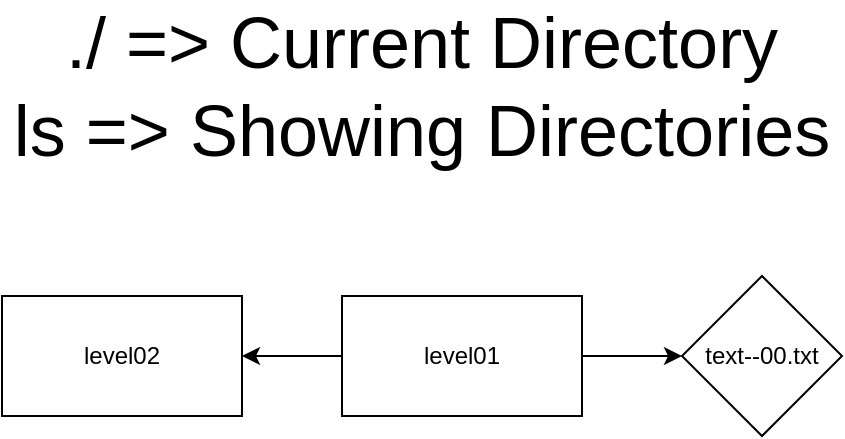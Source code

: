 <mxfile>
    <diagram id="susRHPtCwMz5HYdhkpRK" name="Page-1">
        <mxGraphModel dx="1066" dy="436" grid="1" gridSize="10" guides="1" tooltips="1" connect="1" arrows="1" fold="1" page="1" pageScale="1" pageWidth="850" pageHeight="1100" math="0" shadow="0">
            <root>
                <mxCell id="0"/>
                <mxCell id="1" parent="0"/>
                <mxCell id="3" style="edgeStyle=none;html=1;" edge="1" parent="1" source="2" target="4">
                    <mxGeometry relative="1" as="geometry">
                        <mxPoint x="555" y="310" as="targetPoint"/>
                    </mxGeometry>
                </mxCell>
                <mxCell id="6" style="edgeStyle=none;html=1;entryX=1;entryY=0.5;entryDx=0;entryDy=0;" edge="1" parent="1" source="2" target="5">
                    <mxGeometry relative="1" as="geometry"/>
                </mxCell>
                <mxCell id="2" value="level01" style="rounded=0;whiteSpace=wrap;html=1;" vertex="1" parent="1">
                    <mxGeometry x="385" y="280" width="120" height="60" as="geometry"/>
                </mxCell>
                <mxCell id="4" value="text--00.txt" style="rhombus;whiteSpace=wrap;html=1;" vertex="1" parent="1">
                    <mxGeometry x="555" y="270" width="80" height="80" as="geometry"/>
                </mxCell>
                <mxCell id="5" value="level02" style="rounded=0;whiteSpace=wrap;html=1;" vertex="1" parent="1">
                    <mxGeometry x="215" y="280" width="120" height="60" as="geometry"/>
                </mxCell>
                <mxCell id="8" value="&lt;span style=&quot;font-size: 36px;&quot;&gt;./ =&amp;gt; Current Directory&lt;br&gt;ls =&amp;gt; Showing Directories&lt;br&gt;&lt;/span&gt;" style="text;html=1;strokeColor=none;fillColor=none;align=center;verticalAlign=middle;whiteSpace=wrap;rounded=0;fontSize=24;" vertex="1" parent="1">
                    <mxGeometry x="215" y="160" width="420" height="30" as="geometry"/>
                </mxCell>
            </root>
        </mxGraphModel>
    </diagram>
</mxfile>